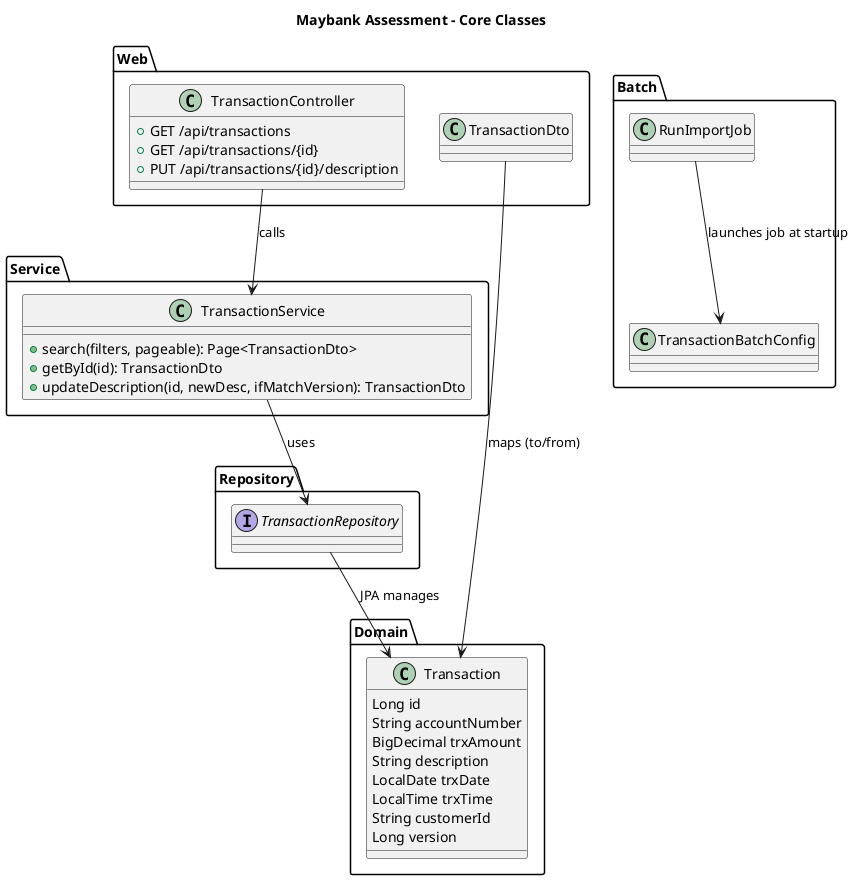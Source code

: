 @startuml
title Maybank Assessment - Core Classes

package "Domain" {
  class Transaction {
    Long id
    String accountNumber
    BigDecimal trxAmount
    String description
    LocalDate trxDate
    LocalTime trxTime
    String customerId
    Long version
  }
}

package "Repository" {
  interface TransactionRepository
}

package "Service" {
  class TransactionService {
    +search(filters, pageable): Page<TransactionDto>
    +getById(id): TransactionDto
    +updateDescription(id, newDesc, ifMatchVersion): TransactionDto
  }
}

package "Web" {
  class TransactionController {
    +GET /api/transactions
    +GET /api/transactions/{id}
    +PUT /api/transactions/{id}/description
  }
  class TransactionDto
}

package "Batch" {
  class TransactionBatchConfig
  class RunImportJob
}

TransactionRepository --> Transaction : JPA manages
TransactionService --> TransactionRepository : uses
TransactionController --> TransactionService : calls
TransactionDto --> Transaction : maps (to/from)

RunImportJob --> TransactionBatchConfig : launches job at startup

@enduml
